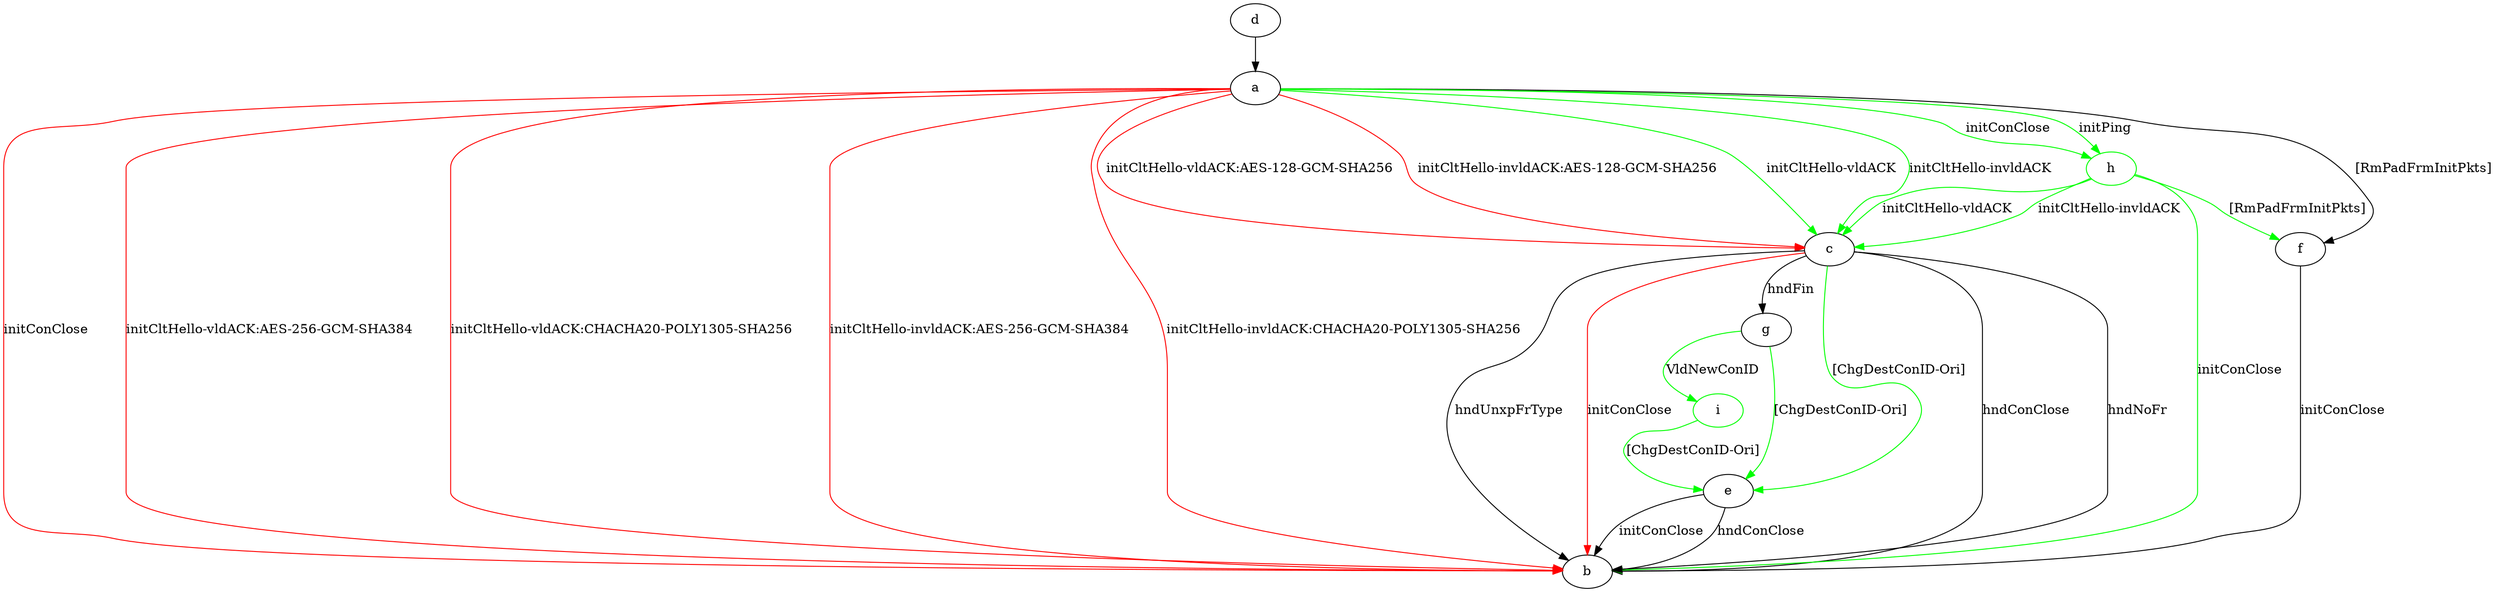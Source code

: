 digraph "" {
	a -> b	[key=0,
		color=red,
		label="initConClose "];
	a -> b	[key=1,
		color=red,
		label="initCltHello-vldACK:AES-256-GCM-SHA384 "];
	a -> b	[key=2,
		color=red,
		label="initCltHello-vldACK:CHACHA20-POLY1305-SHA256 "];
	a -> b	[key=3,
		color=red,
		label="initCltHello-invldACK:AES-256-GCM-SHA384 "];
	a -> b	[key=4,
		color=red,
		label="initCltHello-invldACK:CHACHA20-POLY1305-SHA256 "];
	a -> c	[key=0,
		color=green,
		label="initCltHello-vldACK "];
	a -> c	[key=1,
		color=green,
		label="initCltHello-invldACK "];
	a -> c	[key=2,
		color=red,
		label="initCltHello-vldACK:AES-128-GCM-SHA256 "];
	a -> c	[key=3,
		color=red,
		label="initCltHello-invldACK:AES-128-GCM-SHA256 "];
	a -> f	[key=0,
		label="[RmPadFrmInitPkts] "];
	h	[color=green];
	a -> h	[key=0,
		color=green,
		label="initPing "];
	a -> h	[key=1,
		color=green,
		label="initConClose "];
	c -> b	[key=0,
		label="hndConClose "];
	c -> b	[key=1,
		label="hndNoFr "];
	c -> b	[key=2,
		label="hndUnxpFrType "];
	c -> b	[key=3,
		color=red,
		label="initConClose "];
	c -> e	[key=0,
		color=green,
		label="[ChgDestConID-Ori] "];
	c -> g	[key=0,
		label="hndFin "];
	d -> a	[key=0];
	e -> b	[key=0,
		label="initConClose "];
	e -> b	[key=1,
		label="hndConClose "];
	f -> b	[key=0,
		label="initConClose "];
	g -> e	[key=0,
		color=green,
		label="[ChgDestConID-Ori] "];
	i	[color=green];
	g -> i	[key=0,
		color=green,
		label="VldNewConID "];
	h -> b	[key=0,
		color=green,
		label="initConClose "];
	h -> c	[key=0,
		color=green,
		label="initCltHello-vldACK "];
	h -> c	[key=1,
		color=green,
		label="initCltHello-invldACK "];
	h -> f	[key=0,
		color=green,
		label="[RmPadFrmInitPkts] "];
	i -> e	[key=0,
		color=green,
		label="[ChgDestConID-Ori] "];
}
